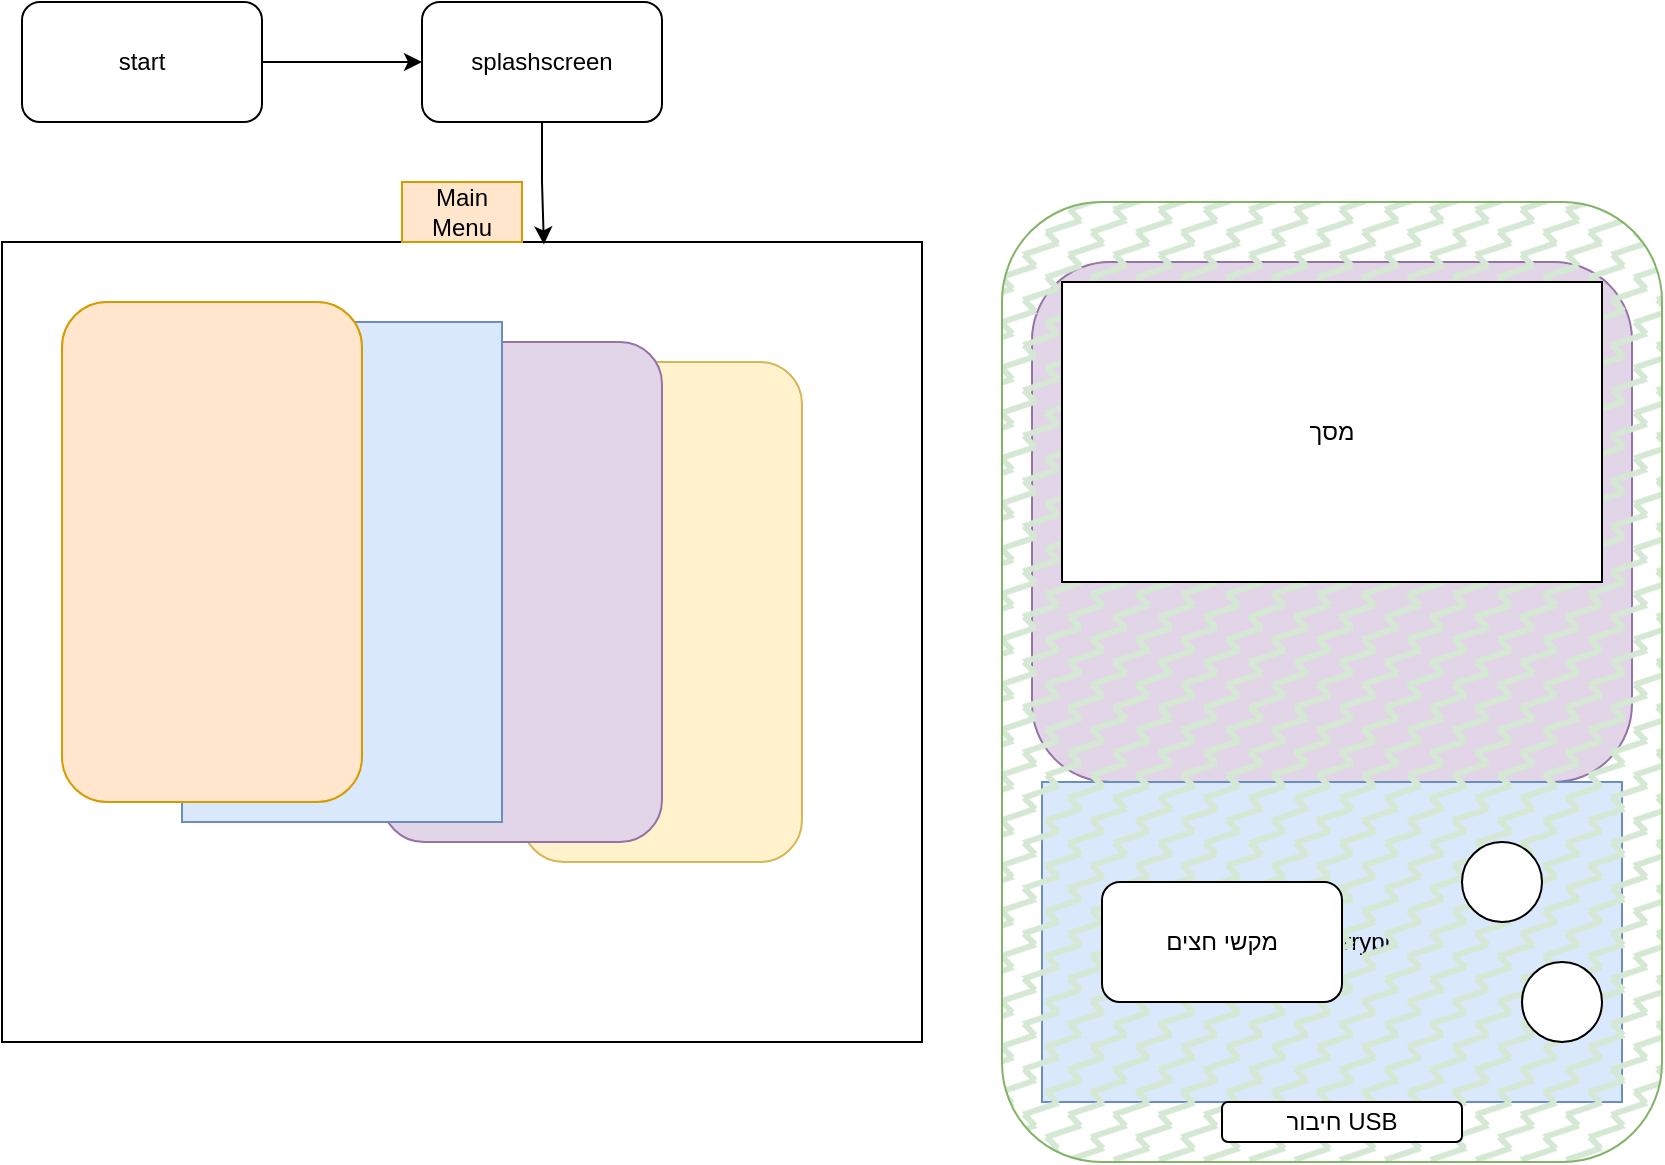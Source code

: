 <mxfile version="25.0.3">
  <diagram name="Page-1" id="bSidFh80AV8RMqSfuc8n">
    <mxGraphModel dx="1385" dy="768" grid="1" gridSize="10" guides="1" tooltips="1" connect="1" arrows="1" fold="1" page="1" pageScale="1" pageWidth="1200" pageHeight="1920" math="0" shadow="0">
      <root>
        <mxCell id="0" />
        <mxCell id="1" parent="0" />
        <mxCell id="1xRq_wUFRSwS9prj0Ssz-8" value="BATTERY" style="rounded=1;whiteSpace=wrap;html=1;fillColor=#e1d5e7;strokeColor=#9673a6;" vertex="1" parent="1">
          <mxGeometry x="555" y="140" width="300" height="260" as="geometry" />
        </mxCell>
        <mxCell id="1xRq_wUFRSwS9prj0Ssz-2" value="Resbarrypi" style="rounded=0;whiteSpace=wrap;html=1;fillColor=#dae8fc;strokeColor=#6c8ebf;" vertex="1" parent="1">
          <mxGeometry x="560" y="400" width="290" height="160" as="geometry" />
        </mxCell>
        <mxCell id="1xRq_wUFRSwS9prj0Ssz-1" value="" style="rounded=1;whiteSpace=wrap;html=1;fillColor=#d5e8d4;strokeColor=#82b366;fillStyle=zigzag-line;" vertex="1" parent="1">
          <mxGeometry x="540" y="110" width="330" height="480" as="geometry" />
        </mxCell>
        <mxCell id="1xRq_wUFRSwS9prj0Ssz-3" value="מסך" style="rounded=0;whiteSpace=wrap;html=1;" vertex="1" parent="1">
          <mxGeometry x="570" y="150" width="270" height="150" as="geometry" />
        </mxCell>
        <mxCell id="1xRq_wUFRSwS9prj0Ssz-4" value="" style="ellipse;whiteSpace=wrap;html=1;" vertex="1" parent="1">
          <mxGeometry x="770" y="430" width="40" height="40" as="geometry" />
        </mxCell>
        <mxCell id="1xRq_wUFRSwS9prj0Ssz-5" value="" style="ellipse;whiteSpace=wrap;html=1;" vertex="1" parent="1">
          <mxGeometry x="800" y="490" width="40" height="40" as="geometry" />
        </mxCell>
        <mxCell id="1xRq_wUFRSwS9prj0Ssz-6" value="מקשי חצים" style="rounded=1;whiteSpace=wrap;html=1;" vertex="1" parent="1">
          <mxGeometry x="590" y="450" width="120" height="60" as="geometry" />
        </mxCell>
        <mxCell id="1xRq_wUFRSwS9prj0Ssz-7" value="חיבור&amp;nbsp;&lt;span style=&quot;background-color: initial;&quot;&gt;USB&lt;/span&gt;" style="rounded=1;whiteSpace=wrap;html=1;" vertex="1" parent="1">
          <mxGeometry x="650" y="560" width="120" height="20" as="geometry" />
        </mxCell>
        <mxCell id="1xRq_wUFRSwS9prj0Ssz-9" value="" style="rounded=0;whiteSpace=wrap;html=1;" vertex="1" parent="1">
          <mxGeometry x="40" y="130" width="460" height="400" as="geometry" />
        </mxCell>
        <mxCell id="1xRq_wUFRSwS9prj0Ssz-10" value="Main Menu" style="text;html=1;align=center;verticalAlign=middle;whiteSpace=wrap;rounded=0;fillColor=#ffe6cc;strokeColor=#d79b00;" vertex="1" parent="1">
          <mxGeometry x="240" y="100" width="60" height="30" as="geometry" />
        </mxCell>
        <mxCell id="1xRq_wUFRSwS9prj0Ssz-13" value="" style="edgeStyle=orthogonalEdgeStyle;rounded=0;orthogonalLoop=1;jettySize=auto;html=1;" edge="1" parent="1" source="1xRq_wUFRSwS9prj0Ssz-11" target="1xRq_wUFRSwS9prj0Ssz-12">
          <mxGeometry relative="1" as="geometry" />
        </mxCell>
        <mxCell id="1xRq_wUFRSwS9prj0Ssz-11" value="start" style="rounded=1;whiteSpace=wrap;html=1;" vertex="1" parent="1">
          <mxGeometry x="50" y="10" width="120" height="60" as="geometry" />
        </mxCell>
        <mxCell id="1xRq_wUFRSwS9prj0Ssz-12" value="splashscreen" style="whiteSpace=wrap;html=1;rounded=1;" vertex="1" parent="1">
          <mxGeometry x="250" y="10" width="120" height="60" as="geometry" />
        </mxCell>
        <mxCell id="1xRq_wUFRSwS9prj0Ssz-14" style="edgeStyle=orthogonalEdgeStyle;rounded=0;orthogonalLoop=1;jettySize=auto;html=1;entryX=0.589;entryY=0.003;entryDx=0;entryDy=0;entryPerimeter=0;" edge="1" parent="1" source="1xRq_wUFRSwS9prj0Ssz-12" target="1xRq_wUFRSwS9prj0Ssz-9">
          <mxGeometry relative="1" as="geometry" />
        </mxCell>
        <mxCell id="1xRq_wUFRSwS9prj0Ssz-18" value="" style="rounded=1;whiteSpace=wrap;html=1;fillColor=#fff2cc;strokeColor=#d6b656;" vertex="1" parent="1">
          <mxGeometry x="300" y="190" width="140" height="250" as="geometry" />
        </mxCell>
        <mxCell id="1xRq_wUFRSwS9prj0Ssz-15" value="" style="rounded=1;whiteSpace=wrap;html=1;fillColor=#e1d5e7;strokeColor=#9673a6;" vertex="1" parent="1">
          <mxGeometry x="230" y="180" width="140" height="250" as="geometry" />
        </mxCell>
        <mxCell id="1xRq_wUFRSwS9prj0Ssz-16" value="" style="rounded=0;whiteSpace=wrap;html=1;fillColor=#dae8fc;strokeColor=#6c8ebf;" vertex="1" parent="1">
          <mxGeometry x="130" y="170" width="160" height="250" as="geometry" />
        </mxCell>
        <mxCell id="1xRq_wUFRSwS9prj0Ssz-17" value="" style="rounded=1;whiteSpace=wrap;html=1;fillColor=#ffe6cc;strokeColor=#d79b00;" vertex="1" parent="1">
          <mxGeometry x="70" y="160" width="150" height="250" as="geometry" />
        </mxCell>
      </root>
    </mxGraphModel>
  </diagram>
</mxfile>
